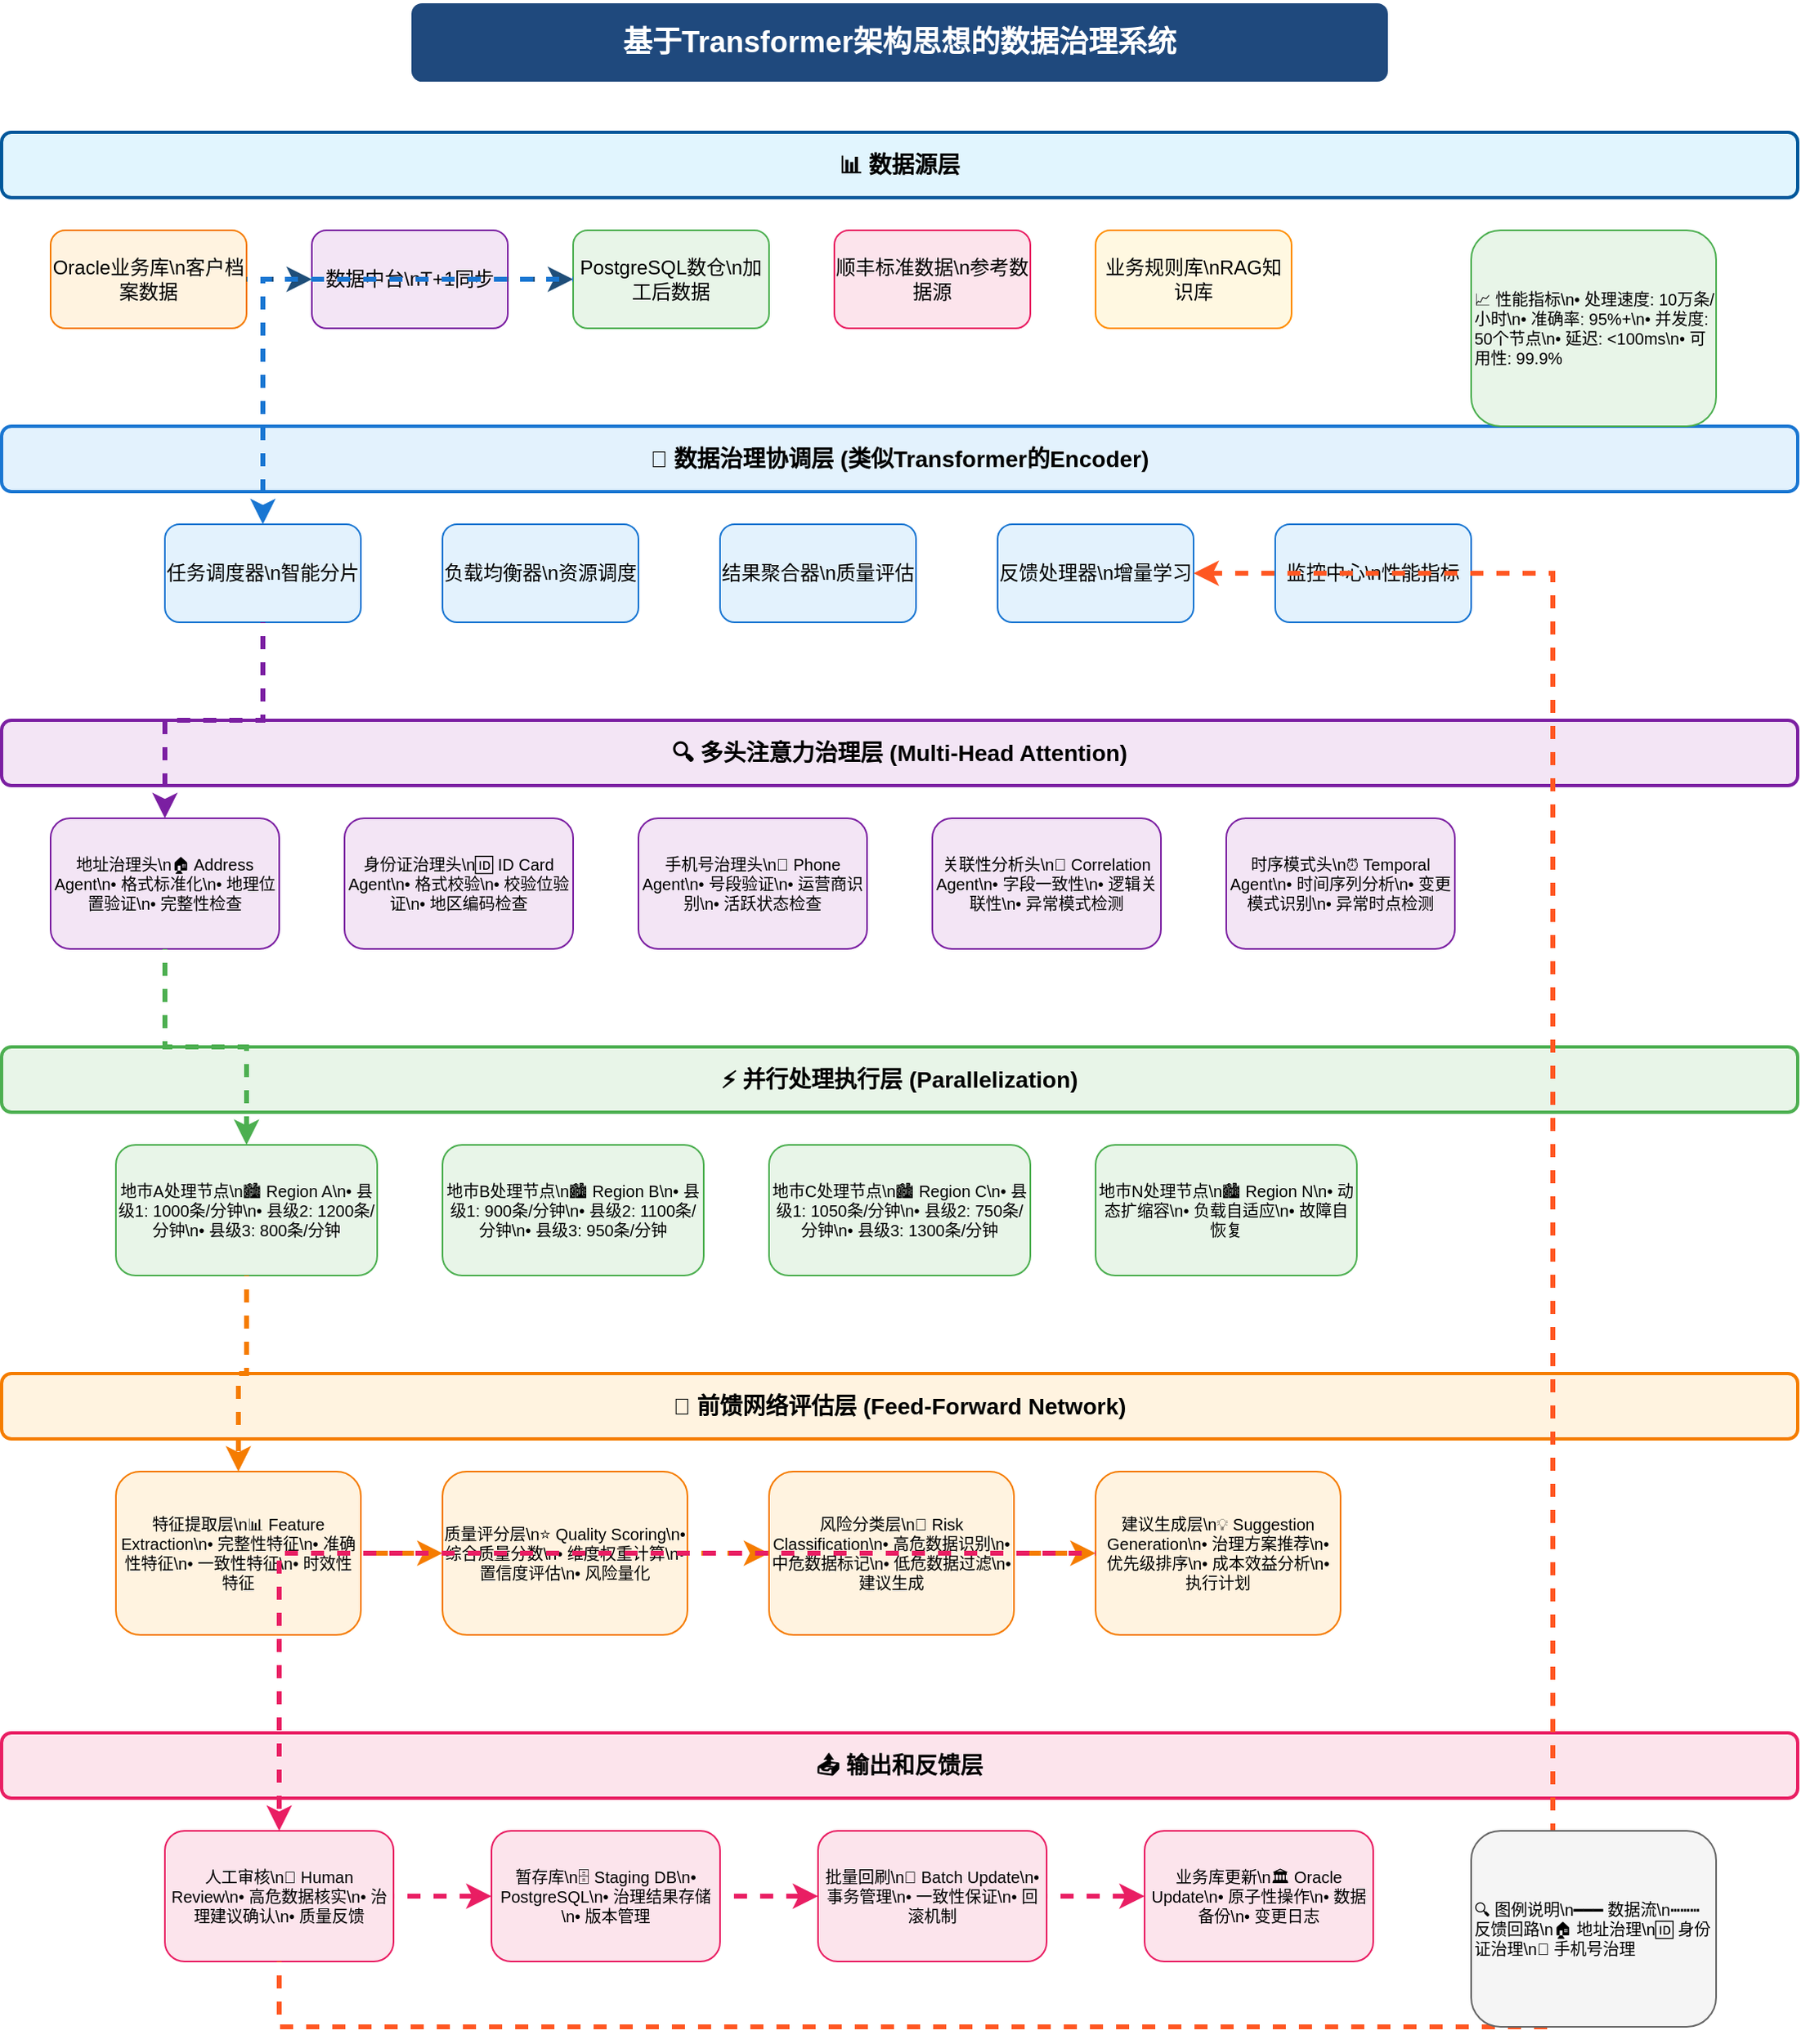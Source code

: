 <mxfile version="24.0.0" type="device">
  <diagram name="数据治理架构" id="data-governance-arch">
    <mxGraphModel dx="1422" dy="794" grid="1" gridSize="10" guides="1" tooltips="1" connect="1" arrows="1" fold="1" page="1" pageScale="1" pageWidth="1200" pageHeight="1600" math="0" shadow="0">
      <root>
        <mxCell id="0" />
        <mxCell id="1" parent="0" />
        
        <!-- 标题 -->
        <mxCell id="title" value="基于Transformer架构思想的数据治理系统" style="rounded=1;whiteSpace=wrap;html=1;fillColor=#1f497d;strokeColor=#ffffff;strokeWidth=2;fontSize=18;fontStyle=1;fontColor=#ffffff;" vertex="1" parent="1">
          <mxGeometry x="300" y="20" width="600" height="50" as="geometry" />
        </mxCell>
        
        <!-- 数据源层 -->
        <mxCell id="data-source-layer" value="📊 数据源层" style="rounded=1;whiteSpace=wrap;html=1;fillColor=#e1f5fe;strokeColor=#01579b;strokeWidth=2;fontSize=14;fontStyle=1;" vertex="1" parent="1">
          <mxGeometry x="50" y="100" width="1100" height="40" as="geometry" />
        </mxCell>
        
        <mxCell id="oracle-db" value="Oracle业务库\n客户档案数据" style="rounded=1;whiteSpace=wrap;html=1;fillColor=#fff3e0;strokeColor=#f57c00;" vertex="1" parent="1">
          <mxGeometry x="80" y="160" width="120" height="60" as="geometry" />
        </mxCell>
        
        <mxCell id="data-center" value="数据中台\nT+1同步" style="rounded=1;whiteSpace=wrap;html=1;fillColor=#f3e5f5;strokeColor=#7b1fa2;" vertex="1" parent="1">
          <mxGeometry x="240" y="160" width="120" height="60" as="geometry" />
        </mxCell>
        
        <mxCell id="postgres-dw" value="PostgreSQL数仓\n加工后数据" style="rounded=1;whiteSpace=wrap;html=1;fillColor=#e8f5e8;strokeColor=#4caf50;" vertex="1" parent="1">
          <mxGeometry x="400" y="160" width="120" height="60" as="geometry" />
        </mxCell>
        
        <mxCell id="sf-data" value="顺丰标准数据\n参考数据源" style="rounded=1;whiteSpace=wrap;html=1;fillColor=#fce4ec;strokeColor=#e91e63;" vertex="1" parent="1">
          <mxGeometry x="560" y="160" width="120" height="60" as="geometry" />
        </mxCell>
        
        <mxCell id="rule-base" value="业务规则库\nRAG知识库" style="rounded=1;whiteSpace=wrap;html=1;fillColor=#fff8e1;strokeColor=#ff8f00;" vertex="1" parent="1">
          <mxGeometry x="720" y="160" width="120" height="60" as="geometry" />
        </mxCell>
        
        <!-- 协调层 -->
        <mxCell id="coordination-layer" value="🎯 数据治理协调层 (类似Transformer的Encoder)" style="rounded=1;whiteSpace=wrap;html=1;fillColor=#e3f2fd;strokeColor=#1976d2;strokeWidth=2;fontSize=14;fontStyle=1;" vertex="1" parent="1">
          <mxGeometry x="50" y="280" width="1100" height="40" as="geometry" />
        </mxCell>
        
        <mxCell id="task-scheduler" value="任务调度器\n智能分片" style="rounded=1;whiteSpace=wrap;html=1;fillColor=#e3f2fd;strokeColor=#1976d2;" vertex="1" parent="1">
          <mxGeometry x="150" y="340" width="120" height="60" as="geometry" />
        </mxCell>
        
        <mxCell id="load-balancer" value="负载均衡器\n资源调度" style="rounded=1;whiteSpace=wrap;html=1;fillColor=#e3f2fd;strokeColor=#1976d2;" vertex="1" parent="1">
          <mxGeometry x="320" y="340" width="120" height="60" as="geometry" />
        </mxCell>
        
        <mxCell id="result-aggregator" value="结果聚合器\n质量评估" style="rounded=1;whiteSpace=wrap;html=1;fillColor=#e3f2fd;strokeColor=#1976d2;" vertex="1" parent="1">
          <mxGeometry x="490" y="340" width="120" height="60" as="geometry" />
        </mxCell>
        
        <mxCell id="feedback-processor" value="反馈处理器\n增量学习" style="rounded=1;whiteSpace=wrap;html=1;fillColor=#e3f2fd;strokeColor=#1976d2;" vertex="1" parent="1">
          <mxGeometry x="660" y="340" width="120" height="60" as="geometry" />
        </mxCell>
        
        <mxCell id="monitoring" value="监控中心\n性能指标" style="rounded=1;whiteSpace=wrap;html=1;fillColor=#e3f2fd;strokeColor=#1976d2;" vertex="1" parent="1">
          <mxGeometry x="830" y="340" width="120" height="60" as="geometry" />
        </mxCell>
        
        <!-- 多头注意力层 -->
        <mxCell id="attention-layer" value="🔍 多头注意力治理层 (Multi-Head Attention)" style="rounded=1;whiteSpace=wrap;html=1;fillColor=#f3e5f5;strokeColor=#7b1fa2;strokeWidth=2;fontSize=14;fontStyle=1;" vertex="1" parent="1">
          <mxGeometry x="50" y="460" width="1100" height="40" as="geometry" />
        </mxCell>
        
        <mxCell id="address-head" value="地址治理头\n🏠 Address Agent\n• 格式标准化\n• 地理位置验证\n• 完整性检查" style="rounded=1;whiteSpace=wrap;html=1;fillColor=#f3e5f5;strokeColor=#7b1fa2;fontSize=10;" vertex="1" parent="1">
          <mxGeometry x="80" y="520" width="140" height="80" as="geometry" />
        </mxCell>
        
        <mxCell id="idcard-head" value="身份证治理头\n🆔 ID Card Agent\n• 格式校验\n• 校验位验证\n• 地区编码检查" style="rounded=1;whiteSpace=wrap;html=1;fillColor=#f3e5f5;strokeColor=#7b1fa2;fontSize=10;" vertex="1" parent="1">
          <mxGeometry x="260" y="520" width="140" height="80" as="geometry" />
        </mxCell>
        
        <mxCell id="phone-head" value="手机号治理头\n📱 Phone Agent\n• 号段验证\n• 运营商识别\n• 活跃状态检查" style="rounded=1;whiteSpace=wrap;html=1;fillColor=#f3e5f5;strokeColor=#7b1fa2;fontSize=10;" vertex="1" parent="1">
          <mxGeometry x="440" y="520" width="140" height="80" as="geometry" />
        </mxCell>
        
        <mxCell id="correlation-head" value="关联性分析头\n🔗 Correlation Agent\n• 字段一致性\n• 逻辑关联性\n• 异常模式检测" style="rounded=1;whiteSpace=wrap;html=1;fillColor=#f3e5f5;strokeColor=#7b1fa2;fontSize=10;" vertex="1" parent="1">
          <mxGeometry x="620" y="520" width="140" height="80" as="geometry" />
        </mxCell>
        
        <mxCell id="temporal-head" value="时序模式头\n⏰ Temporal Agent\n• 时间序列分析\n• 变更模式识别\n• 异常时点检测" style="rounded=1;whiteSpace=wrap;html=1;fillColor=#f3e5f5;strokeColor=#7b1fa2;fontSize=10;" vertex="1" parent="1">
          <mxGeometry x="800" y="520" width="140" height="80" as="geometry" />
        </mxCell>
        
        <!-- 并行处理层 -->
        <mxCell id="parallel-layer" value="⚡ 并行处理执行层 (Parallelization)" style="rounded=1;whiteSpace=wrap;html=1;fillColor=#e8f5e8;strokeColor=#4caf50;strokeWidth=2;fontSize=14;fontStyle=1;" vertex="1" parent="1">
          <mxGeometry x="50" y="660" width="1100" height="40" as="geometry" />
        </mxCell>
        
        <mxCell id="region-a" value="地市A处理节点\n🏙️ Region A\n• 县级1: 1000条/分钟\n• 县级2: 1200条/分钟\n• 县级3: 800条/分钟" style="rounded=1;whiteSpace=wrap;html=1;fillColor=#e8f5e8;strokeColor=#4caf50;fontSize=10;" vertex="1" parent="1">
          <mxGeometry x="120" y="720" width="160" height="80" as="geometry" />
        </mxCell>
        
        <mxCell id="region-b" value="地市B处理节点\n🏙️ Region B\n• 县级1: 900条/分钟\n• 县级2: 1100条/分钟\n• 县级3: 950条/分钟" style="rounded=1;whiteSpace=wrap;html=1;fillColor=#e8f5e8;strokeColor=#4caf50;fontSize=10;" vertex="1" parent="1">
          <mxGeometry x="320" y="720" width="160" height="80" as="geometry" />
        </mxCell>
        
        <mxCell id="region-c" value="地市C处理节点\n🏙️ Region C\n• 县级1: 1050条/分钟\n• 县级2: 750条/分钟\n• 县级3: 1300条/分钟" style="rounded=1;whiteSpace=wrap;html=1;fillColor=#e8f5e8;strokeColor=#4caf50;fontSize=10;" vertex="1" parent="1">
          <mxGeometry x="520" y="720" width="160" height="80" as="geometry" />
        </mxCell>
        
        <mxCell id="region-n" value="地市N处理节点\n🏙️ Region N\n• 动态扩缩容\n• 负载自适应\n• 故障自恢复" style="rounded=1;whiteSpace=wrap;html=1;fillColor=#e8f5e8;strokeColor=#4caf50;fontSize=10;" vertex="1" parent="1">
          <mxGeometry x="720" y="720" width="160" height="80" as="geometry" />
        </mxCell>
        
        <!-- 前馈网络层 -->
        <mxCell id="ffn-layer" value="🧠 前馈网络评估层 (Feed-Forward Network)" style="rounded=1;whiteSpace=wrap;html=1;fillColor=#fff3e0;strokeColor=#f57c00;strokeWidth=2;fontSize=14;fontStyle=1;" vertex="1" parent="1">
          <mxGeometry x="50" y="860" width="1100" height="40" as="geometry" />
        </mxCell>
        
        <mxCell id="feature-extraction" value="特征提取层\n📊 Feature Extraction\n• 完整性特征\n• 准确性特征\n• 一致性特征\n• 时效性特征" style="rounded=1;whiteSpace=wrap;html=1;fillColor=#fff3e0;strokeColor=#f57c00;fontSize=10;" vertex="1" parent="1">
          <mxGeometry x="120" y="920" width="150" height="100" as="geometry" />
        </mxCell>
        
        <mxCell id="quality-scoring" value="质量评分层\n⭐ Quality Scoring\n• 综合质量分数\n• 维度权重计算\n• 置信度评估\n• 风险量化" style="rounded=1;whiteSpace=wrap;html=1;fillColor=#fff3e0;strokeColor=#f57c00;fontSize=10;" vertex="1" parent="1">
          <mxGeometry x="320" y="920" width="150" height="100" as="geometry" />
        </mxCell>
        
        <mxCell id="risk-classification" value="风险分类层\n🚨 Risk Classification\n• 高危数据识别\n• 中危数据标记\n• 低危数据过滤\n• 建议生成" style="rounded=1;whiteSpace=wrap;html=1;fillColor=#fff3e0;strokeColor=#f57c00;fontSize=10;" vertex="1" parent="1">
          <mxGeometry x="520" y="920" width="150" height="100" as="geometry" />
        </mxCell>
        
        <mxCell id="suggestion-generation" value="建议生成层\n💡 Suggestion Generation\n• 治理方案推荐\n• 优先级排序\n• 成本效益分析\n• 执行计划" style="rounded=1;whiteSpace=wrap;html=1;fillColor=#fff3e0;strokeColor=#f57c00;fontSize=10;" vertex="1" parent="1">
          <mxGeometry x="720" y="920" width="150" height="100" as="geometry" />
        </mxCell>
        
        <!-- 输出层 -->
        <mxCell id="output-layer" value="📤 输出和反馈层" style="rounded=1;whiteSpace=wrap;html=1;fillColor=#fce4ec;strokeColor=#e91e63;strokeWidth=2;fontSize=14;fontStyle=1;" vertex="1" parent="1">
          <mxGeometry x="50" y="1080" width="1100" height="40" as="geometry" />
        </mxCell>
        
        <mxCell id="human-review" value="人工审核\n👥 Human Review\n• 高危数据核实\n• 治理建议确认\n• 质量反馈" style="rounded=1;whiteSpace=wrap;html=1;fillColor=#fce4ec;strokeColor=#e91e63;fontSize=10;" vertex="1" parent="1">
          <mxGeometry x="150" y="1140" width="140" height="80" as="geometry" />
        </mxCell>
        
        <mxCell id="staging-db" value="暂存库\n🗄️ Staging DB\n• PostgreSQL\n• 治理结果存储\n• 版本管理" style="rounded=1;whiteSpace=wrap;html=1;fillColor=#fce4ec;strokeColor=#e91e63;fontSize=10;" vertex="1" parent="1">
          <mxGeometry x="350" y="1140" width="140" height="80" as="geometry" />
        </mxCell>
        
        <mxCell id="batch-update" value="批量回刷\n🔄 Batch Update\n• 事务管理\n• 一致性保证\n• 回滚机制" style="rounded=1;whiteSpace=wrap;html=1;fillColor=#fce4ec;strokeColor=#e91e63;fontSize=10;" vertex="1" parent="1">
          <mxGeometry x="550" y="1140" width="140" height="80" as="geometry" />
        </mxCell>
        
        <mxCell id="oracle-update" value="业务库更新\n🏛️ Oracle Update\n• 原子性操作\n• 数据备份\n• 变更日志" style="rounded=1;whiteSpace=wrap;html=1;fillColor=#fce4ec;strokeColor=#e91e63;fontSize=10;" vertex="1" parent="1">
          <mxGeometry x="750" y="1140" width="140" height="80" as="geometry" />
        </mxCell>
        
        <!-- 数据流箭头 -->
        <mxCell id="flow1" style="edgeStyle=orthogonalEdgeStyle;rounded=0;orthogonalLoop=1;jettySize=auto;html=1;strokeWidth=3;strokeColor=#1f4e79;flowAnimation=1;" edge="1" parent="1" source="oracle-db" target="data-center">
          <mxGeometry relative="1" as="geometry" />
        </mxCell>
        
        <mxCell id="flow2" style="edgeStyle=orthogonalEdgeStyle;rounded=0;orthogonalLoop=1;jettySize=auto;html=1;strokeWidth=3;strokeColor=#1f4e79;flowAnimation=1;" edge="1" parent="1" source="data-center" target="postgres-dw">
          <mxGeometry relative="1" as="geometry" />
        </mxCell>
        
        <mxCell id="flow3" style="edgeStyle=orthogonalEdgeStyle;rounded=0;orthogonalLoop=1;jettySize=auto;html=1;strokeWidth=3;strokeColor=#1976d2;flowAnimation=1;" edge="1" parent="1" source="postgres-dw" target="task-scheduler">
          <mxGeometry relative="1" as="geometry" />
        </mxCell>
        
        <mxCell id="flow4" style="edgeStyle=orthogonalEdgeStyle;rounded=0;orthogonalLoop=1;jettySize=auto;html=1;strokeWidth=3;strokeColor=#7b1fa2;flowAnimation=1;" edge="1" parent="1" source="task-scheduler" target="address-head">
          <mxGeometry relative="1" as="geometry" />
        </mxCell>
        
        <mxCell id="flow5" style="edgeStyle=orthogonalEdgeStyle;rounded=0;orthogonalLoop=1;jettySize=auto;html=1;strokeWidth=3;strokeColor=#4caf50;flowAnimation=1;" edge="1" parent="1" source="address-head" target="region-a">
          <mxGeometry relative="1" as="geometry" />
        </mxCell>
        
        <mxCell id="flow6" style="edgeStyle=orthogonalEdgeStyle;rounded=0;orthogonalLoop=1;jettySize=auto;html=1;strokeWidth=3;strokeColor=#f57c00;flowAnimation=1;" edge="1" parent="1" source="region-a" target="feature-extraction">
          <mxGeometry relative="1" as="geometry" />
        </mxCell>
        
        <mxCell id="flow7" style="edgeStyle=orthogonalEdgeStyle;rounded=0;orthogonalLoop=1;jettySize=auto;html=1;strokeWidth=3;strokeColor=#f57c00;flowAnimation=1;" edge="1" parent="1" source="feature-extraction" target="quality-scoring">
          <mxGeometry relative="1" as="geometry" />
        </mxCell>
        
        <mxCell id="flow8" style="edgeStyle=orthogonalEdgeStyle;rounded=0;orthogonalLoop=1;jettySize=auto;html=1;strokeWidth=3;strokeColor=#f57c00;flowAnimation=1;" edge="1" parent="1" source="quality-scoring" target="risk-classification">
          <mxGeometry relative="1" as="geometry" />
        </mxCell>
        
        <mxCell id="flow9" style="edgeStyle=orthogonalEdgeStyle;rounded=0;orthogonalLoop=1;jettySize=auto;html=1;strokeWidth=3;strokeColor=#f57c00;flowAnimation=1;" edge="1" parent="1" source="risk-classification" target="suggestion-generation">
          <mxGeometry relative="1" as="geometry" />
        </mxCell>
        
        <mxCell id="flow10" style="edgeStyle=orthogonalEdgeStyle;rounded=0;orthogonalLoop=1;jettySize=auto;html=1;strokeWidth=3;strokeColor=#e91e63;flowAnimation=1;" edge="1" parent="1" source="suggestion-generation" target="human-review">
          <mxGeometry relative="1" as="geometry" />
        </mxCell>
        
        <mxCell id="flow11" style="edgeStyle=orthogonalEdgeStyle;rounded=0;orthogonalLoop=1;jettySize=auto;html=1;strokeWidth=3;strokeColor=#e91e63;flowAnimation=1;" edge="1" parent="1" source="human-review" target="staging-db">
          <mxGeometry relative="1" as="geometry" />
        </mxCell>
        
        <mxCell id="flow12" style="edgeStyle=orthogonalEdgeStyle;rounded=0;orthogonalLoop=1;jettySize=auto;html=1;strokeWidth=3;strokeColor=#e91e63;flowAnimation=1;" edge="1" parent="1" source="staging-db" target="batch-update">
          <mxGeometry relative="1" as="geometry" />
        </mxCell>
        
        <mxCell id="flow13" style="edgeStyle=orthogonalEdgeStyle;rounded=0;orthogonalLoop=1;jettySize=auto;html=1;strokeWidth=3;strokeColor=#e91e63;flowAnimation=1;" edge="1" parent="1" source="batch-update" target="oracle-update">
          <mxGeometry relative="1" as="geometry" />
        </mxCell>
        
        <!-- 反馈回路 -->
        <mxCell id="feedback-loop" style="edgeStyle=orthogonalEdgeStyle;rounded=0;orthogonalLoop=1;jettySize=auto;html=1;strokeWidth=3;strokeColor=#ff5722;strokeDashArray=5 5;flowAnimation=1;" edge="1" parent="1" source="human-review" target="feedback-processor">
          <mxGeometry relative="1" as="geometry">
            <Array as="points">
              <mxPoint x="220" y="1260" />
              <mxPoint x="1000" y="1260" />
              <mxPoint x="1000" y="370" />
              <mxPoint x="720" y="370" />
            </Array>
          </mxGeometry>
        </mxCell>
        
        <!-- 图例 -->
        <mxCell id="legend" value="🔍 图例说明\n━━━ 数据流\n┅┅┅ 反馈回路\n🏠 地址治理\n🆔 身份证治理\n📱 手机号治理" style="rounded=1;whiteSpace=wrap;html=1;fillColor=#f5f5f5;strokeColor=#666666;fontSize=10;align=left;" vertex="1" parent="1">
          <mxGeometry x="950" y="1140" width="150" height="120" as="geometry" />
        </mxCell>
        
        <!-- 性能指标 -->
        <mxCell id="performance" value="📈 性能指标\n• 处理速度: 10万条/小时\n• 准确率: 95%+\n• 并发度: 50个节点\n• 延迟: &lt;100ms\n• 可用性: 99.9%" style="rounded=1;whiteSpace=wrap;html=1;fillColor=#e8f5e8;strokeColor=#4caf50;fontSize=10;align=left;" vertex="1" parent="1">
          <mxGeometry x="950" y="160" width="150" height="120" as="geometry" />
        </mxCell>
        
      </root>
    </mxGraphModel>
  </diagram>
</mxfile>